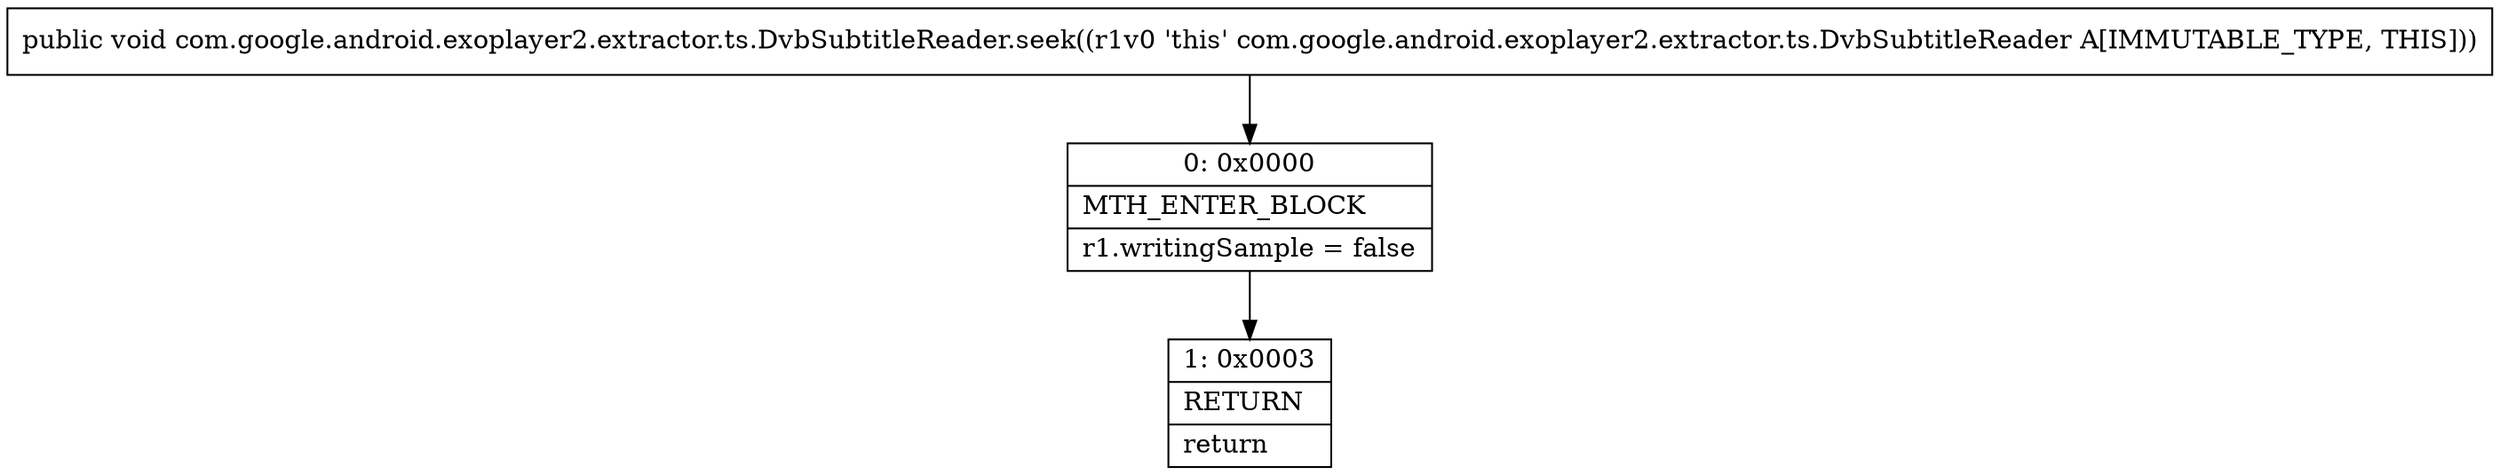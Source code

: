 digraph "CFG forcom.google.android.exoplayer2.extractor.ts.DvbSubtitleReader.seek()V" {
Node_0 [shape=record,label="{0\:\ 0x0000|MTH_ENTER_BLOCK\l|r1.writingSample = false\l}"];
Node_1 [shape=record,label="{1\:\ 0x0003|RETURN\l|return\l}"];
MethodNode[shape=record,label="{public void com.google.android.exoplayer2.extractor.ts.DvbSubtitleReader.seek((r1v0 'this' com.google.android.exoplayer2.extractor.ts.DvbSubtitleReader A[IMMUTABLE_TYPE, THIS])) }"];
MethodNode -> Node_0;
Node_0 -> Node_1;
}

